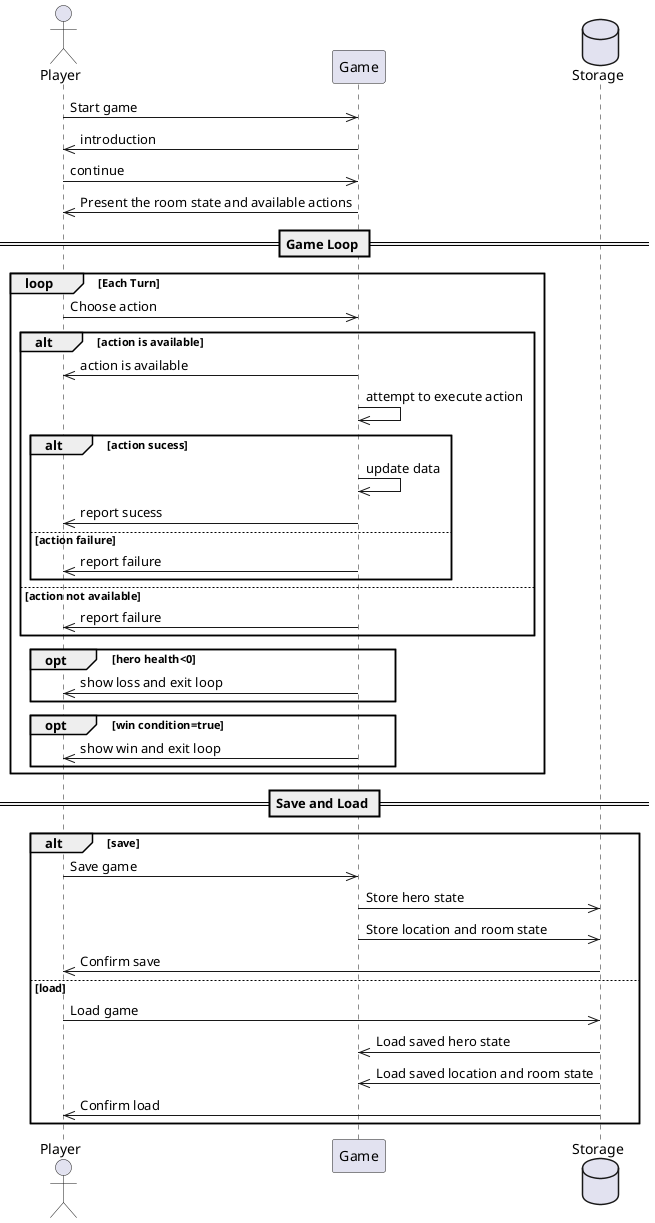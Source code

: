@startuml System Sequence Diagram
actor User as "Player"
participant Game as "Game"
database Storage as "Storage"

User->>Game: Start game
Game->>User: introduction
User->>Game: continue
Game->>User: Present the room state and available actions

== Game Loop ==
loop Each Turn
    User->>Game: Choose action
    alt action is available
    Game->>User: action is available
    Game->>Game: attempt to execute action
    alt action sucess
    Game->>Game: update data
    Game->>User: report sucess
    else action failure
    Game->>User: report failure
    end
    else action not available
    Game->>User: report failure
end
   opt hero health<0
   Game->>User: show loss and exit loop
   end
   opt win condition=true
   Game->>User: show win and exit loop
   end
end
== Save and Load ==
alt save
User->>Game: Save game
Game->>Storage: Store hero state
Game->>Storage: Store location and room state
Storage->>User: Confirm save
else load
User->>Storage: Load game
Storage->>Game: Load saved hero state
Storage->>Game: Load saved location and room state
Storage->>User: Confirm load
end
@enduml
